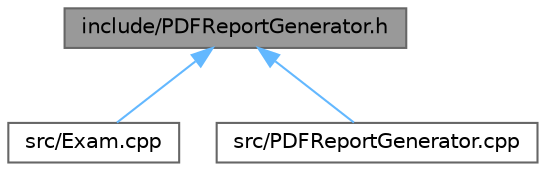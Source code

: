 digraph "include/PDFReportGenerator.h"
{
 // LATEX_PDF_SIZE
  bgcolor="transparent";
  edge [fontname=Helvetica,fontsize=10,labelfontname=Helvetica,labelfontsize=10];
  node [fontname=Helvetica,fontsize=10,shape=box,height=0.2,width=0.4];
  Node1 [id="Node000001",label="include/PDFReportGenerator.h",height=0.2,width=0.4,color="gray40", fillcolor="grey60", style="filled", fontcolor="black",tooltip="This class uses the libharu library to generate a well-formatted PDF file."];
  Node1 -> Node2 [id="edge1_Node000001_Node000002",dir="back",color="steelblue1",style="solid",tooltip=" "];
  Node2 [id="Node000002",label="src/Exam.cpp",height=0.2,width=0.4,color="grey40", fillcolor="white", style="filled",URL="$Exam_8cpp.html",tooltip="Implementation of the Student class."];
  Node1 -> Node3 [id="edge2_Node000001_Node000003",dir="back",color="steelblue1",style="solid",tooltip=" "];
  Node3 [id="Node000003",label="src/PDFReportGenerator.cpp",height=0.2,width=0.4,color="grey40", fillcolor="white", style="filled",URL="$PDFReportGenerator_8cpp.html",tooltip="This class uses the libharu library to generate a well-formatted PDF file."];
}
